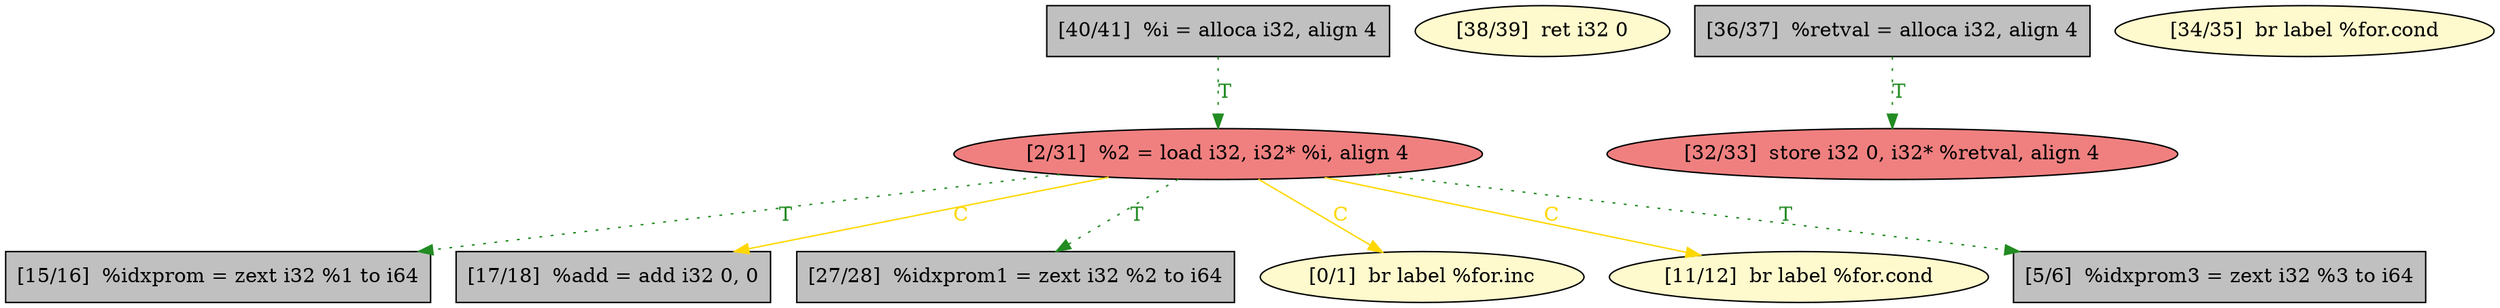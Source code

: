 
digraph G {


node52 [fillcolor=grey,label="[15/16]  %idxprom = zext i32 %1 to i64",shape=rectangle,style=filled ]
node51 [fillcolor=grey,label="[17/18]  %add = add i32 0, 0",shape=rectangle,style=filled ]
node50 [fillcolor=grey,label="[27/28]  %idxprom1 = zext i32 %2 to i64",shape=rectangle,style=filled ]
node49 [fillcolor=lemonchiffon,label="[0/1]  br label %for.inc",shape=ellipse,style=filled ]
node48 [fillcolor=lemonchiffon,label="[11/12]  br label %for.cond",shape=ellipse,style=filled ]
node53 [fillcolor=lemonchiffon,label="[38/39]  ret i32 0",shape=ellipse,style=filled ]
node43 [fillcolor=lightcoral,label="[32/33]  store i32 0, i32* %retval, align 4",shape=ellipse,style=filled ]
node42 [fillcolor=lemonchiffon,label="[34/35]  br label %for.cond",shape=ellipse,style=filled ]
node44 [fillcolor=grey,label="[36/37]  %retval = alloca i32, align 4",shape=rectangle,style=filled ]
node45 [fillcolor=lightcoral,label="[2/31]  %2 = load i32, i32* %i, align 4",shape=ellipse,style=filled ]
node46 [fillcolor=grey,label="[40/41]  %i = alloca i32, align 4",shape=rectangle,style=filled ]
node47 [fillcolor=grey,label="[5/6]  %idxprom3 = zext i32 %3 to i64",shape=rectangle,style=filled ]

node45->node49 [color=gold,label="C",fontcolor=gold ]
node45->node50 [style=dotted,color=forestgreen,label="T",penwidth=1.0,fontcolor=forestgreen ]
node45->node48 [color=gold,label="C",fontcolor=gold ]
node45->node52 [style=dotted,color=forestgreen,label="T",penwidth=1.0,fontcolor=forestgreen ]
node45->node47 [style=dotted,color=forestgreen,label="T",penwidth=1.0,fontcolor=forestgreen ]
node45->node51 [color=gold,label="C",fontcolor=gold ]
node44->node43 [style=dotted,color=forestgreen,label="T",penwidth=1.0,fontcolor=forestgreen ]
node46->node45 [style=dotted,color=forestgreen,label="T",penwidth=1.0,fontcolor=forestgreen ]


}
